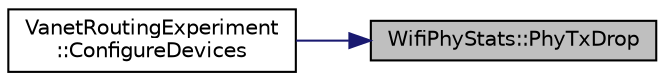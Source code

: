 digraph "WifiPhyStats::PhyTxDrop"
{
 // LATEX_PDF_SIZE
  edge [fontname="Helvetica",fontsize="10",labelfontname="Helvetica",labelfontsize="10"];
  node [fontname="Helvetica",fontsize="10",shape=record];
  rankdir="RL";
  Node1 [label="WifiPhyStats::PhyTxDrop",height=0.2,width=0.4,color="black", fillcolor="grey75", style="filled", fontcolor="black",tooltip="Callback signiture for Phy/TxDrop."];
  Node1 -> Node2 [dir="back",color="midnightblue",fontsize="10",style="solid",fontname="Helvetica"];
  Node2 [label="VanetRoutingExperiment\l::ConfigureDevices",height=0.2,width=0.4,color="black", fillcolor="white", style="filled",URL="$class_vanet_routing_experiment.html#a8a87095bf48ff559d8d4e82215ea996c",tooltip="Configure devices."];
}
